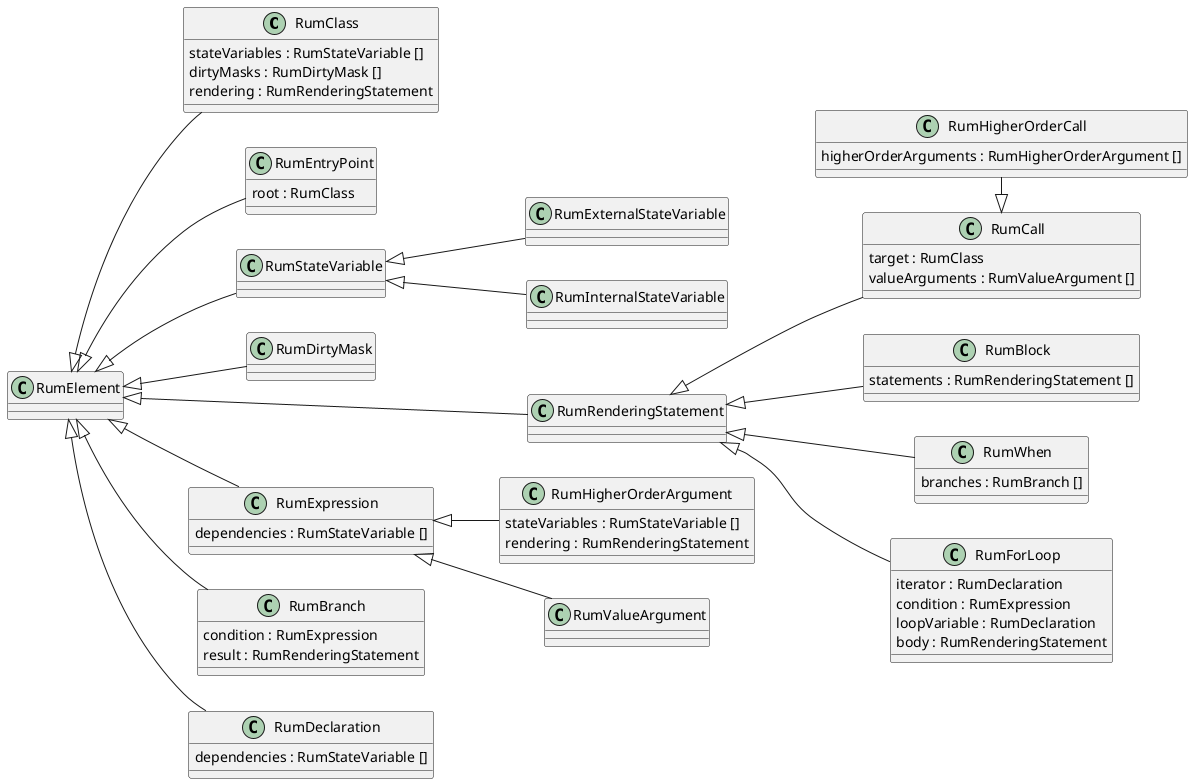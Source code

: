 @startuml

left to right direction

class RumClass {
    stateVariables : RumStateVariable []
    dirtyMasks : RumDirtyMask []
    rendering : RumRenderingStatement
}
RumElement <|-- RumClass

class RumEntryPoint {
    root : RumClass
}
RumElement <|-- RumEntryPoint

class RumExternalStateVariable
RumStateVariable <|-- RumExternalStateVariable

class RumInternalStateVariable
RumStateVariable <|-- RumInternalStateVariable

class RumStateVariable
RumElement <|-- RumStateVariable

class RumDirtyMask
RumElement <|-- RumDirtyMask

class RumBlock {
    statements : RumRenderingStatement []
}
RumRenderingStatement <|-- RumBlock

class RumWhen {
    branches : RumBranch []
}
RumRenderingStatement <|-- RumWhen

class RumCall {
    target : RumClass
    valueArguments : RumValueArgument []
}
RumRenderingStatement <|-- RumCall

class RumForLoop {
    iterator : RumDeclaration
    condition : RumExpression
    loopVariable : RumDeclaration
    body : RumRenderingStatement
}
RumRenderingStatement <|-- RumForLoop

class RumHigherOrderCall {
    higherOrderArguments : RumHigherOrderArgument []
}
RumCall <|-l- RumHigherOrderCall

class RumRenderingStatement
RumElement <|--- RumRenderingStatement

class RumHigherOrderArgument {
    stateVariables : RumStateVariable []
    rendering : RumRenderingStatement
}
RumExpression <|-- RumHigherOrderArgument

class RumBranch {
    condition : RumExpression
    result : RumRenderingStatement
}
RumElement <|-- RumBranch

class RumExpression {
    dependencies : RumStateVariable []
}
RumElement <|-- RumExpression

class RumDeclaration {
    dependencies : RumStateVariable []
}
RumElement <|-- RumDeclaration

class RumValueArgument
RumExpression <|-- RumValueArgument

class RumElement

@enduml